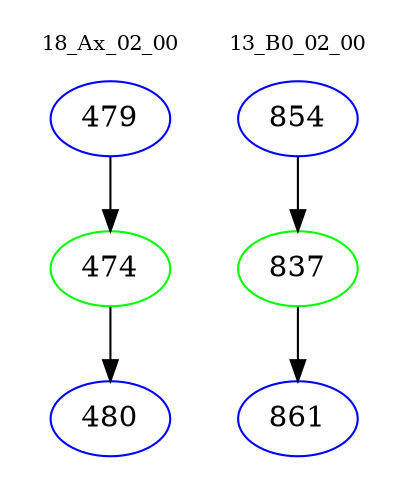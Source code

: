 digraph{
subgraph cluster_0 {
color = white
label = "18_Ax_02_00";
fontsize=10;
T0_479 [label="479", color="blue"]
T0_479 -> T0_474 [color="black"]
T0_474 [label="474", color="green"]
T0_474 -> T0_480 [color="black"]
T0_480 [label="480", color="blue"]
}
subgraph cluster_1 {
color = white
label = "13_B0_02_00";
fontsize=10;
T1_854 [label="854", color="blue"]
T1_854 -> T1_837 [color="black"]
T1_837 [label="837", color="green"]
T1_837 -> T1_861 [color="black"]
T1_861 [label="861", color="blue"]
}
}
